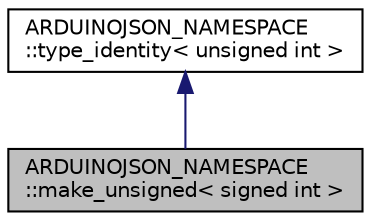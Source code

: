 digraph "ARDUINOJSON_NAMESPACE::make_unsigned&lt; signed int &gt;"
{
 // LATEX_PDF_SIZE
  edge [fontname="Helvetica",fontsize="10",labelfontname="Helvetica",labelfontsize="10"];
  node [fontname="Helvetica",fontsize="10",shape=record];
  Node1 [label="ARDUINOJSON_NAMESPACE\l::make_unsigned\< signed int \>",height=0.2,width=0.4,color="black", fillcolor="grey75", style="filled", fontcolor="black",tooltip=" "];
  Node2 -> Node1 [dir="back",color="midnightblue",fontsize="10",style="solid"];
  Node2 [label="ARDUINOJSON_NAMESPACE\l::type_identity\< unsigned int \>",height=0.2,width=0.4,color="black", fillcolor="white", style="filled",URL="$structARDUINOJSON__NAMESPACE_1_1type__identity.html",tooltip=" "];
}
